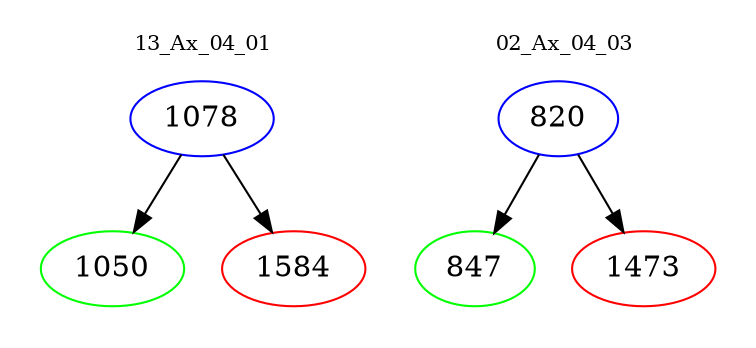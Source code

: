 digraph{
subgraph cluster_0 {
color = white
label = "13_Ax_04_01";
fontsize=10;
T0_1078 [label="1078", color="blue"]
T0_1078 -> T0_1050 [color="black"]
T0_1050 [label="1050", color="green"]
T0_1078 -> T0_1584 [color="black"]
T0_1584 [label="1584", color="red"]
}
subgraph cluster_1 {
color = white
label = "02_Ax_04_03";
fontsize=10;
T1_820 [label="820", color="blue"]
T1_820 -> T1_847 [color="black"]
T1_847 [label="847", color="green"]
T1_820 -> T1_1473 [color="black"]
T1_1473 [label="1473", color="red"]
}
}
